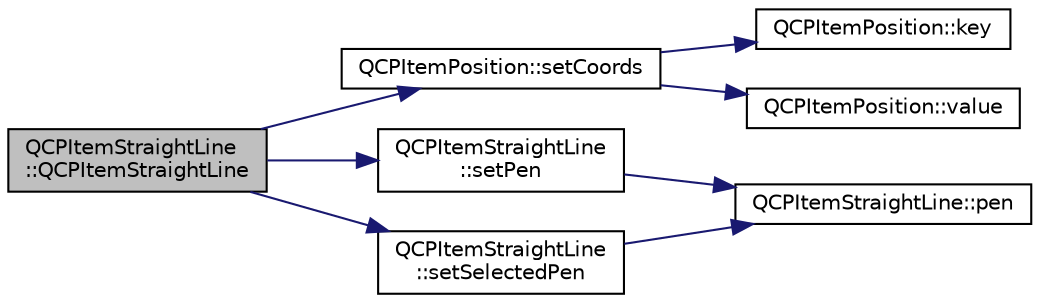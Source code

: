 digraph "QCPItemStraightLine::QCPItemStraightLine"
{
 // LATEX_PDF_SIZE
  edge [fontname="Helvetica",fontsize="10",labelfontname="Helvetica",labelfontsize="10"];
  node [fontname="Helvetica",fontsize="10",shape=record];
  rankdir="LR";
  Node1 [label="QCPItemStraightLine\l::QCPItemStraightLine",height=0.2,width=0.4,color="black", fillcolor="grey75", style="filled", fontcolor="black",tooltip=" "];
  Node1 -> Node2 [color="midnightblue",fontsize="10",style="solid",fontname="Helvetica"];
  Node2 [label="QCPItemPosition::setCoords",height=0.2,width=0.4,color="black", fillcolor="white", style="filled",URL="$classQCPItemPosition.html#aa988ba4e87ab684c9021017dcaba945f",tooltip=" "];
  Node2 -> Node3 [color="midnightblue",fontsize="10",style="solid",fontname="Helvetica"];
  Node3 [label="QCPItemPosition::key",height=0.2,width=0.4,color="black", fillcolor="white", style="filled",URL="$classQCPItemPosition.html#a6fc519f1b73722a8d0cff7d4d647407e",tooltip=" "];
  Node2 -> Node4 [color="midnightblue",fontsize="10",style="solid",fontname="Helvetica"];
  Node4 [label="QCPItemPosition::value",height=0.2,width=0.4,color="black", fillcolor="white", style="filled",URL="$classQCPItemPosition.html#acfcf86f840a7366a4299bff593d5d636",tooltip=" "];
  Node1 -> Node5 [color="midnightblue",fontsize="10",style="solid",fontname="Helvetica"];
  Node5 [label="QCPItemStraightLine\l::setPen",height=0.2,width=0.4,color="black", fillcolor="white", style="filled",URL="$classQCPItemStraightLine.html#a9f36c9c9e60d7d9ac084c80380ac8601",tooltip=" "];
  Node5 -> Node6 [color="midnightblue",fontsize="10",style="solid",fontname="Helvetica"];
  Node6 [label="QCPItemStraightLine::pen",height=0.2,width=0.4,color="black", fillcolor="white", style="filled",URL="$classQCPItemStraightLine.html#aa751d46cf36073607c11508763f85ff6",tooltip=" "];
  Node1 -> Node7 [color="midnightblue",fontsize="10",style="solid",fontname="Helvetica"];
  Node7 [label="QCPItemStraightLine\l::setSelectedPen",height=0.2,width=0.4,color="black", fillcolor="white", style="filled",URL="$classQCPItemStraightLine.html#a5c33559498d33543fa95cf0a36e851ff",tooltip=" "];
  Node7 -> Node6 [color="midnightblue",fontsize="10",style="solid",fontname="Helvetica"];
}
